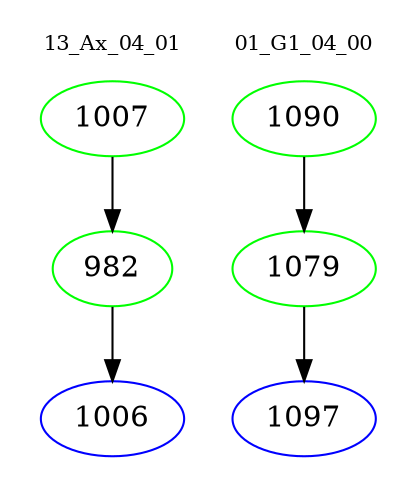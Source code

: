 digraph{
subgraph cluster_0 {
color = white
label = "13_Ax_04_01";
fontsize=10;
T0_1007 [label="1007", color="green"]
T0_1007 -> T0_982 [color="black"]
T0_982 [label="982", color="green"]
T0_982 -> T0_1006 [color="black"]
T0_1006 [label="1006", color="blue"]
}
subgraph cluster_1 {
color = white
label = "01_G1_04_00";
fontsize=10;
T1_1090 [label="1090", color="green"]
T1_1090 -> T1_1079 [color="black"]
T1_1079 [label="1079", color="green"]
T1_1079 -> T1_1097 [color="black"]
T1_1097 [label="1097", color="blue"]
}
}
